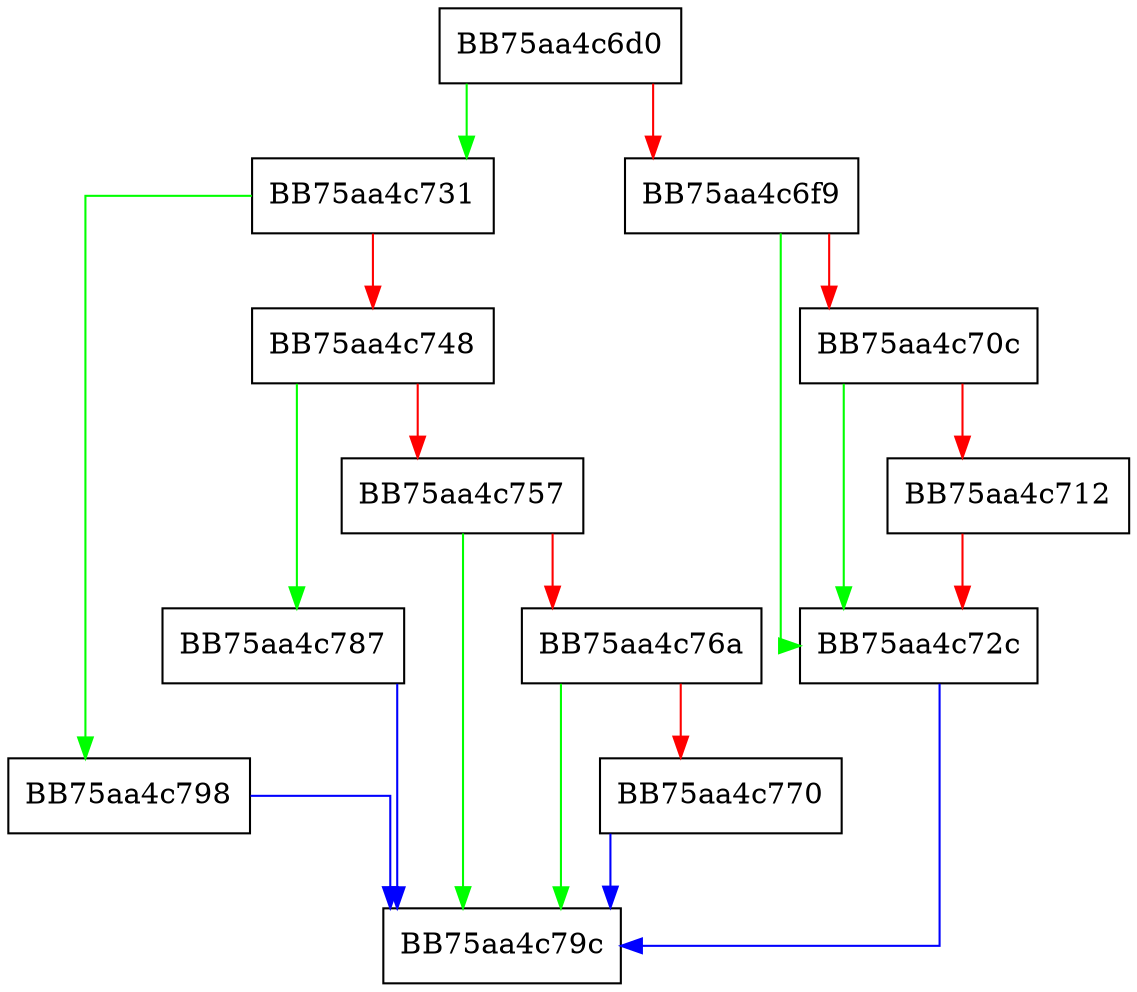 digraph FindNextSection {
  node [shape="box"];
  graph [splines=ortho];
  BB75aa4c6d0 -> BB75aa4c731 [color="green"];
  BB75aa4c6d0 -> BB75aa4c6f9 [color="red"];
  BB75aa4c6f9 -> BB75aa4c72c [color="green"];
  BB75aa4c6f9 -> BB75aa4c70c [color="red"];
  BB75aa4c70c -> BB75aa4c72c [color="green"];
  BB75aa4c70c -> BB75aa4c712 [color="red"];
  BB75aa4c712 -> BB75aa4c72c [color="red"];
  BB75aa4c72c -> BB75aa4c79c [color="blue"];
  BB75aa4c731 -> BB75aa4c798 [color="green"];
  BB75aa4c731 -> BB75aa4c748 [color="red"];
  BB75aa4c748 -> BB75aa4c787 [color="green"];
  BB75aa4c748 -> BB75aa4c757 [color="red"];
  BB75aa4c757 -> BB75aa4c79c [color="green"];
  BB75aa4c757 -> BB75aa4c76a [color="red"];
  BB75aa4c76a -> BB75aa4c79c [color="green"];
  BB75aa4c76a -> BB75aa4c770 [color="red"];
  BB75aa4c770 -> BB75aa4c79c [color="blue"];
  BB75aa4c787 -> BB75aa4c79c [color="blue"];
  BB75aa4c798 -> BB75aa4c79c [color="blue"];
}